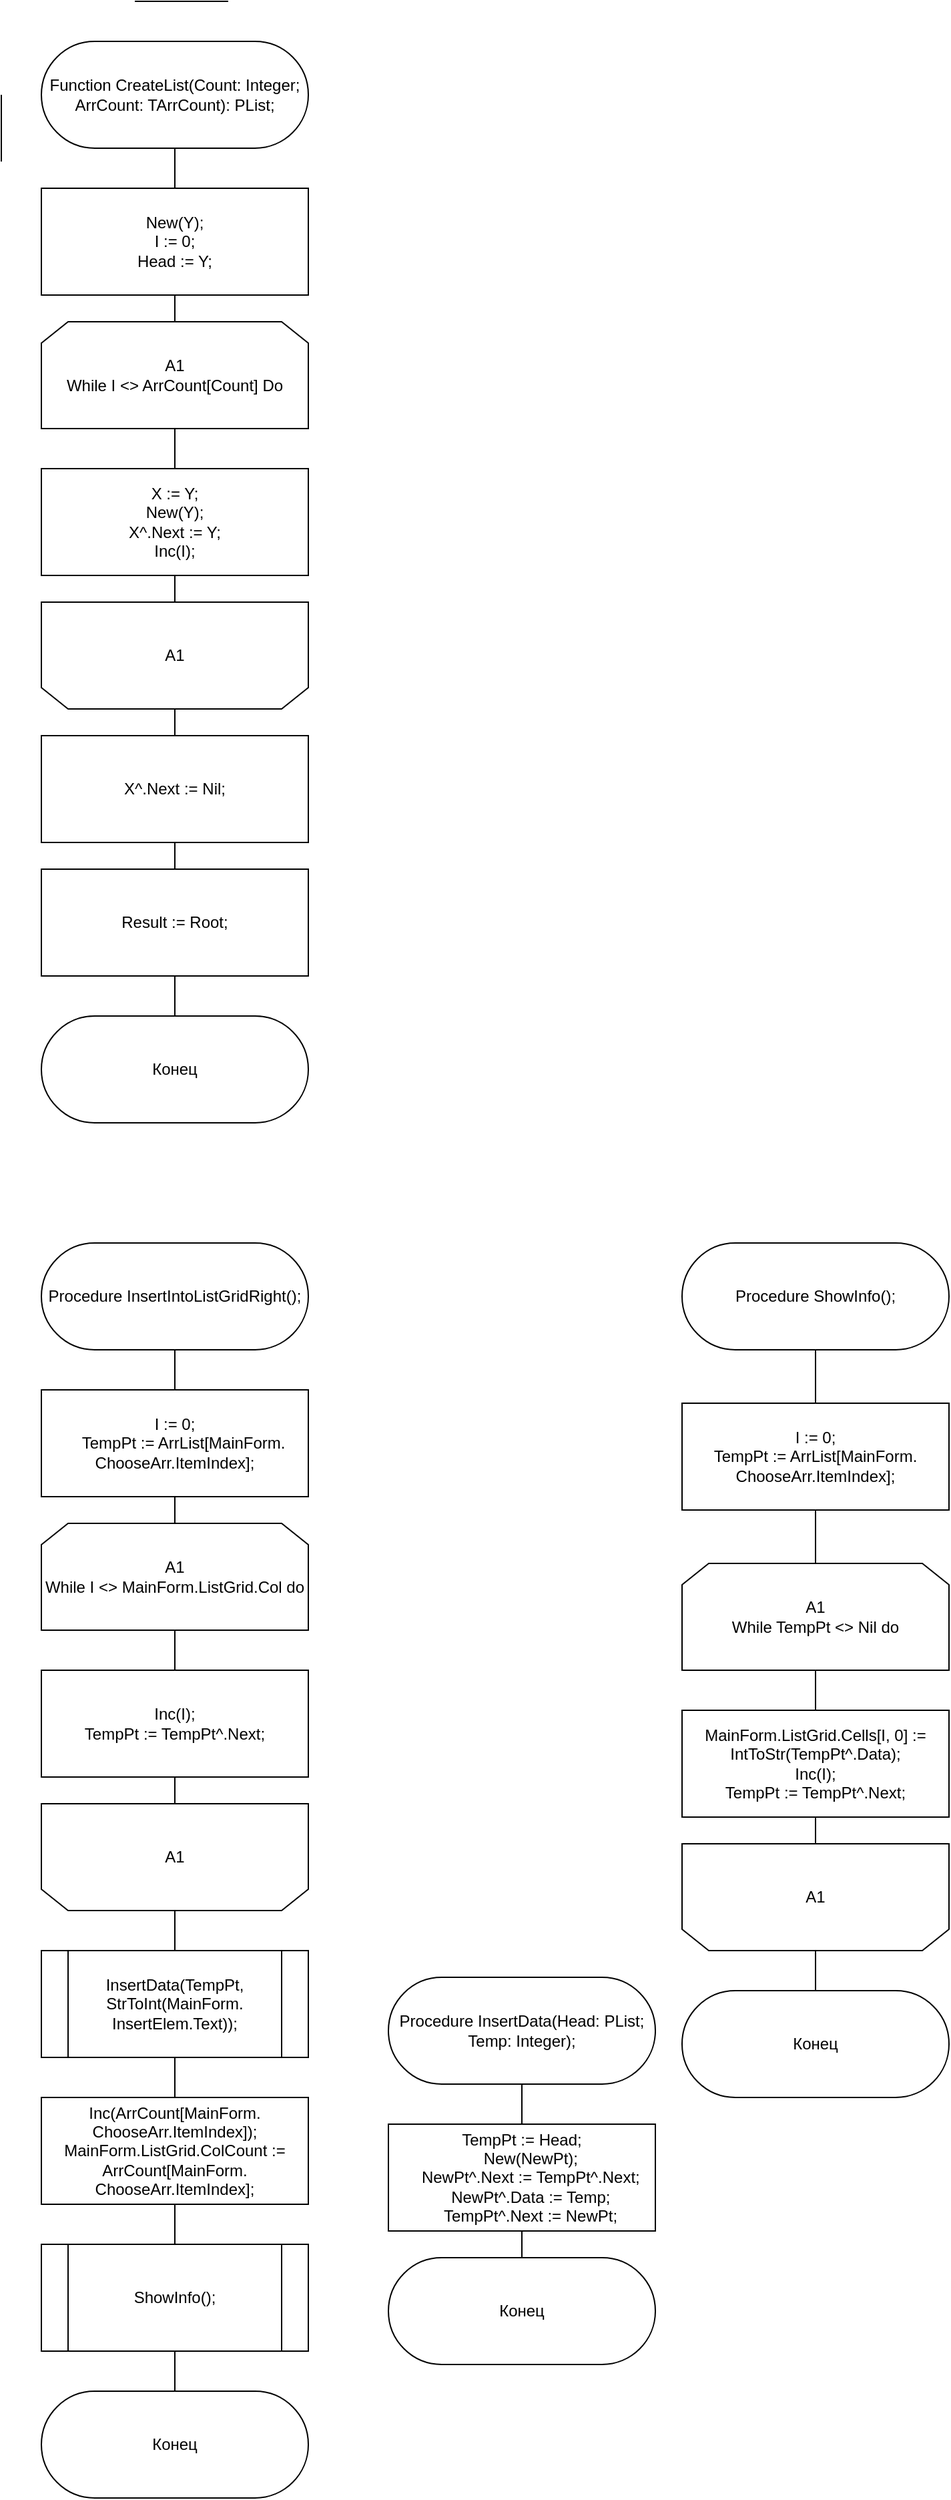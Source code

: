 <mxfile version="20.8.16" type="device"><diagram name="Страница 1" id="bP9VEKOnGHvii0ZTRi3W"><mxGraphModel dx="1418" dy="828" grid="1" gridSize="10" guides="1" tooltips="1" connect="1" arrows="1" fold="1" page="1" pageScale="1" pageWidth="100000" pageHeight="100000" math="0" shadow="0"><root><mxCell id="0"/><mxCell id="1" parent="0"/><mxCell id="1GdqnHFqzR61hfMX3fI_-85" value="" style="html=1;dashed=0;whitespace=wrap;shape=mxgraph.dfd.start;fontSize=12;" parent="1" vertex="1"><mxGeometry x="520" y="940" width="200" height="80" as="geometry"/></mxCell><mxCell id="1GdqnHFqzR61hfMX3fI_-83" value="" style="html=1;dashed=0;whitespace=wrap;shape=mxgraph.dfd.start;fontSize=12;" parent="1" vertex="1"><mxGeometry x="40" y="40" width="200" height="80" as="geometry"/></mxCell><mxCell id="1GdqnHFqzR61hfMX3fI_-79" value="" style="html=1;dashed=0;whitespace=wrap;shape=mxgraph.dfd.start;fontSize=12;" parent="1" vertex="1"><mxGeometry x="40" y="940" width="200" height="80" as="geometry"/></mxCell><mxCell id="1GdqnHFqzR61hfMX3fI_-3" value="" style="endArrow=none;html=1;rounded=0;fontSize=14;exitX=0.5;exitY=1;exitDx=0;exitDy=0;entryX=0.5;entryY=0;entryDx=0;entryDy=0;" parent="1" source="1GdqnHFqzR61hfMX3fI_-2" target="1GdqnHFqzR61hfMX3fI_-82" edge="1"><mxGeometry width="50" height="50" relative="1" as="geometry"><mxPoint x="200" y="180" as="sourcePoint"/><mxPoint x="140" y="600" as="targetPoint"/></mxGeometry></mxCell><mxCell id="1GdqnHFqzR61hfMX3fI_-2" value="Function CreateList(Count: Integer; ArrCount: TArrCount): PList;" style="text;html=1;strokeColor=none;fillColor=none;align=center;verticalAlign=middle;whiteSpace=wrap;rounded=0;" parent="1" vertex="1"><mxGeometry x="40" y="40" width="200" height="80" as="geometry"/></mxCell><mxCell id="1GdqnHFqzR61hfMX3fI_-37" value="" style="rounded=0;whiteSpace=wrap;html=1;" parent="1" vertex="1"><mxGeometry x="40" y="660" width="200" height="80" as="geometry"/></mxCell><mxCell id="1GdqnHFqzR61hfMX3fI_-38" value="Result := Root;" style="text;html=1;strokeColor=none;fillColor=none;align=center;verticalAlign=middle;whiteSpace=wrap;rounded=0;" parent="1" vertex="1"><mxGeometry x="40" y="660" width="200" height="80" as="geometry"/></mxCell><mxCell id="1GdqnHFqzR61hfMX3fI_-39" value="" style="endArrow=none;html=1;rounded=0;fontSize=14;exitX=0.5;exitY=1;exitDx=0;exitDy=0;entryX=0.5;entryY=0;entryDx=0;entryDy=0;" parent="1" source="1GdqnHFqzR61hfMX3fI_-41" target="1GdqnHFqzR61hfMX3fI_-78" edge="1"><mxGeometry width="50" height="50" relative="1" as="geometry"><mxPoint x="200" y="1080" as="sourcePoint"/><mxPoint x="140" y="1580" as="targetPoint"/></mxGeometry></mxCell><mxCell id="1GdqnHFqzR61hfMX3fI_-41" value="Procedure InsertIntoListGridRight();" style="text;html=1;strokeColor=none;fillColor=none;align=center;verticalAlign=middle;whiteSpace=wrap;rounded=0;" parent="1" vertex="1"><mxGeometry x="40" y="940" width="200" height="80" as="geometry"/></mxCell><mxCell id="1GdqnHFqzR61hfMX3fI_-57" value="" style="rounded=0;whiteSpace=wrap;html=1;" parent="1" vertex="1"><mxGeometry x="40" y="1050" width="200" height="80" as="geometry"/></mxCell><mxCell id="1GdqnHFqzR61hfMX3fI_-58" value="&lt;div style=&quot;&quot;&gt;&lt;div&gt;I := 0;&lt;/div&gt;&lt;div&gt;&amp;nbsp; &amp;nbsp; TempPt := ArrList[MainForm.&lt;br&gt;ChooseArr.ItemIndex];&lt;/div&gt;&lt;/div&gt;" style="text;html=1;strokeColor=none;fillColor=none;align=center;verticalAlign=middle;whiteSpace=wrap;rounded=0;" parent="1" vertex="1"><mxGeometry x="40" y="1050" width="200" height="80" as="geometry"/></mxCell><mxCell id="1GdqnHFqzR61hfMX3fI_-61" value="" style="endArrow=none;html=1;rounded=0;fontSize=14;exitX=0.5;exitY=1;exitDx=0;exitDy=0;entryX=0.5;entryY=0;entryDx=0;entryDy=0;" parent="1" source="1GdqnHFqzR61hfMX3fI_-63" target="1GdqnHFqzR61hfMX3fI_-120" edge="1"><mxGeometry width="50" height="50" relative="1" as="geometry"><mxPoint x="680" y="1080" as="sourcePoint"/><mxPoint x="620" y="1950" as="targetPoint"/></mxGeometry></mxCell><mxCell id="1GdqnHFqzR61hfMX3fI_-63" value="Procedure ShowInfo();" style="text;html=1;strokeColor=none;fillColor=none;align=center;verticalAlign=middle;whiteSpace=wrap;rounded=0;" parent="1" vertex="1"><mxGeometry x="520" y="940" width="200" height="80" as="geometry"/></mxCell><mxCell id="1GdqnHFqzR61hfMX3fI_-77" value="" style="html=1;dashed=0;whitespace=wrap;shape=mxgraph.dfd.start;fontSize=12;" parent="1" vertex="1"><mxGeometry x="40" y="1800" width="200" height="80" as="geometry"/></mxCell><mxCell id="1GdqnHFqzR61hfMX3fI_-78" value="Конец" style="text;html=1;strokeColor=none;fillColor=none;align=center;verticalAlign=middle;whiteSpace=wrap;rounded=0;" parent="1" vertex="1"><mxGeometry x="40" y="1800" width="200" height="80" as="geometry"/></mxCell><mxCell id="1GdqnHFqzR61hfMX3fI_-81" value="" style="html=1;dashed=0;whitespace=wrap;shape=mxgraph.dfd.start;fontSize=12;" parent="1" vertex="1"><mxGeometry x="40" y="770" width="200" height="80" as="geometry"/></mxCell><mxCell id="1GdqnHFqzR61hfMX3fI_-82" value="Конец" style="text;html=1;strokeColor=none;fillColor=none;align=center;verticalAlign=middle;whiteSpace=wrap;rounded=0;" parent="1" vertex="1"><mxGeometry x="40" y="770" width="200" height="80" as="geometry"/></mxCell><mxCell id="1GdqnHFqzR61hfMX3fI_-86" value="" style="rounded=0;whiteSpace=wrap;html=1;" parent="1" vertex="1"><mxGeometry x="520" y="1060" width="200" height="80" as="geometry"/></mxCell><mxCell id="1GdqnHFqzR61hfMX3fI_-87" value="&lt;div&gt;I := 0;&lt;/div&gt;&lt;div&gt;TempPt := ArrList[MainForm.&lt;br&gt;ChooseArr.ItemIndex];&lt;/div&gt;" style="text;html=1;strokeColor=none;fillColor=none;align=center;verticalAlign=middle;whiteSpace=wrap;rounded=0;" parent="1" vertex="1"><mxGeometry x="520" y="1060" width="200" height="80" as="geometry"/></mxCell><mxCell id="1GdqnHFqzR61hfMX3fI_-88" value="" style="shape=loopLimit;whiteSpace=wrap;html=1;fontSize=12;" parent="1" vertex="1"><mxGeometry x="520" y="1180" width="200" height="80" as="geometry"/></mxCell><mxCell id="1GdqnHFqzR61hfMX3fI_-89" value="А1&lt;br&gt;While TempPt &amp;lt;&amp;gt; Nil do" style="text;html=1;strokeColor=none;fillColor=none;align=center;verticalAlign=middle;whiteSpace=wrap;rounded=0;fontSize=12;" parent="1" vertex="1"><mxGeometry x="520" y="1180" width="200" height="80" as="geometry"/></mxCell><mxCell id="1GdqnHFqzR61hfMX3fI_-92" value="" style="rounded=0;whiteSpace=wrap;html=1;" parent="1" vertex="1"><mxGeometry x="520" y="1290" width="200" height="80" as="geometry"/></mxCell><mxCell id="1GdqnHFqzR61hfMX3fI_-93" value="&lt;div&gt;MainForm.ListGrid.Cells[I, 0] := IntToStr(TempPt^.Data);&lt;br&gt;&lt;span style=&quot;background-color: initial;&quot;&gt;Inc(I);&lt;br&gt;&lt;/span&gt;&lt;span style=&quot;background-color: initial;&quot;&gt;TempPt := TempPt^.Next;&lt;/span&gt;&lt;/div&gt;" style="text;html=1;strokeColor=none;fillColor=none;align=center;verticalAlign=middle;whiteSpace=wrap;rounded=0;" parent="1" vertex="1"><mxGeometry x="520" y="1290" width="200" height="80" as="geometry"/></mxCell><mxCell id="1GdqnHFqzR61hfMX3fI_-101" value="" style="shape=loopLimit;whiteSpace=wrap;html=1;fontSize=12;rotation=-180;" parent="1" vertex="1"><mxGeometry x="520" y="1390" width="200" height="80" as="geometry"/></mxCell><mxCell id="1GdqnHFqzR61hfMX3fI_-102" value="A1" style="text;html=1;strokeColor=none;fillColor=none;align=center;verticalAlign=middle;whiteSpace=wrap;rounded=0;fontSize=12;" parent="1" vertex="1"><mxGeometry x="520" y="1390" width="200" height="80" as="geometry"/></mxCell><mxCell id="1GdqnHFqzR61hfMX3fI_-119" value="" style="html=1;dashed=0;whitespace=wrap;shape=mxgraph.dfd.start;fontSize=12;" parent="1" vertex="1"><mxGeometry x="520" y="1500" width="200" height="80" as="geometry"/></mxCell><mxCell id="1GdqnHFqzR61hfMX3fI_-120" value="Конец" style="text;html=1;strokeColor=none;fillColor=none;align=center;verticalAlign=middle;whiteSpace=wrap;rounded=0;" parent="1" vertex="1"><mxGeometry x="520" y="1500" width="200" height="80" as="geometry"/></mxCell><mxCell id="uiKLGwaP_tvB4e3djmdq-1" value="" style="shape=loopLimit;whiteSpace=wrap;html=1;fontSize=12;" parent="1" vertex="1"><mxGeometry x="40" y="1150" width="200" height="80" as="geometry"/></mxCell><mxCell id="uiKLGwaP_tvB4e3djmdq-2" value="А1&lt;br&gt;While I &amp;lt;&amp;gt; MainForm.ListGrid.Col do" style="text;html=1;strokeColor=none;fillColor=none;align=center;verticalAlign=middle;whiteSpace=wrap;rounded=0;fontSize=12;" parent="1" vertex="1"><mxGeometry x="40" y="1150" width="200" height="80" as="geometry"/></mxCell><mxCell id="uiKLGwaP_tvB4e3djmdq-3" value="" style="rounded=0;whiteSpace=wrap;html=1;" parent="1" vertex="1"><mxGeometry x="40" y="1260" width="200" height="80" as="geometry"/></mxCell><mxCell id="uiKLGwaP_tvB4e3djmdq-4" value="&lt;div&gt;Inc(I);&lt;/div&gt;&lt;div&gt;TempPt := TempPt^.Next;&lt;/div&gt;" style="text;html=1;strokeColor=none;fillColor=none;align=center;verticalAlign=middle;whiteSpace=wrap;rounded=0;" parent="1" vertex="1"><mxGeometry x="40" y="1260" width="200" height="80" as="geometry"/></mxCell><mxCell id="uiKLGwaP_tvB4e3djmdq-5" value="" style="shape=loopLimit;whiteSpace=wrap;html=1;fontSize=12;rotation=-180;" parent="1" vertex="1"><mxGeometry x="40" y="1360" width="200" height="80" as="geometry"/></mxCell><mxCell id="uiKLGwaP_tvB4e3djmdq-6" value="A1" style="text;html=1;strokeColor=none;fillColor=none;align=center;verticalAlign=middle;whiteSpace=wrap;rounded=0;fontSize=12;" parent="1" vertex="1"><mxGeometry x="40" y="1360" width="200" height="80" as="geometry"/></mxCell><mxCell id="uiKLGwaP_tvB4e3djmdq-7" value="InsertData(TempPt, StrToInt(MainForm.&lt;br&gt;InsertElem.Text));" style="shape=process;whiteSpace=wrap;html=1;backgroundOutline=1;" parent="1" vertex="1"><mxGeometry x="40" y="1470" width="200" height="80" as="geometry"/></mxCell><mxCell id="uiKLGwaP_tvB4e3djmdq-8" value="&lt;div&gt;Inc(ArrCount[MainForm.&lt;br&gt;ChooseArr.ItemIndex]);&lt;br&gt;&lt;span style=&quot;background-color: initial;&quot;&gt;MainForm.ListGrid.ColCount := ArrCount[MainForm.&lt;br&gt;ChooseArr.ItemIndex];&lt;/span&gt;&lt;/div&gt;" style="rounded=0;whiteSpace=wrap;html=1;" parent="1" vertex="1"><mxGeometry x="40" y="1580" width="200" height="80" as="geometry"/></mxCell><mxCell id="uiKLGwaP_tvB4e3djmdq-9" value="ShowInfo();" style="shape=process;whiteSpace=wrap;html=1;backgroundOutline=1;" parent="1" vertex="1"><mxGeometry x="40" y="1690" width="200" height="80" as="geometry"/></mxCell><mxCell id="uiKLGwaP_tvB4e3djmdq-10" value="" style="html=1;dashed=0;whitespace=wrap;shape=mxgraph.dfd.start;fontSize=12;" parent="1" vertex="1"><mxGeometry x="300" y="1490" width="200" height="80" as="geometry"/></mxCell><mxCell id="uiKLGwaP_tvB4e3djmdq-11" value="" style="endArrow=none;html=1;rounded=0;fontSize=14;exitX=0.5;exitY=1;exitDx=0;exitDy=0;entryX=0.5;entryY=0;entryDx=0;entryDy=0;" parent="1" source="uiKLGwaP_tvB4e3djmdq-12" target="uiKLGwaP_tvB4e3djmdq-16" edge="1"><mxGeometry width="50" height="50" relative="1" as="geometry"><mxPoint x="460" y="1630" as="sourcePoint"/><mxPoint x="400" y="2130" as="targetPoint"/></mxGeometry></mxCell><mxCell id="uiKLGwaP_tvB4e3djmdq-12" value="Procedure InsertData(Head: PList; Temp: Integer);" style="text;html=1;strokeColor=none;fillColor=none;align=center;verticalAlign=middle;whiteSpace=wrap;rounded=0;" parent="1" vertex="1"><mxGeometry x="300" y="1490" width="200" height="80" as="geometry"/></mxCell><mxCell id="uiKLGwaP_tvB4e3djmdq-13" value="" style="rounded=0;whiteSpace=wrap;html=1;" parent="1" vertex="1"><mxGeometry x="300" y="1600" width="200" height="80" as="geometry"/></mxCell><mxCell id="uiKLGwaP_tvB4e3djmdq-14" value="&lt;div style=&quot;&quot;&gt;&lt;div&gt;TempPt := Head;&lt;/div&gt;&lt;div&gt;&amp;nbsp; &amp;nbsp; New(NewPt);&lt;/div&gt;&lt;div&gt;&amp;nbsp; &amp;nbsp; NewPt^.Next := TempPt^.Next;&lt;/div&gt;&lt;div&gt;&amp;nbsp; &amp;nbsp; NewPt^.Data := Temp;&lt;/div&gt;&lt;div&gt;&amp;nbsp; &amp;nbsp; TempPt^.Next := NewPt;&lt;/div&gt;&lt;/div&gt;" style="text;html=1;strokeColor=none;fillColor=none;align=center;verticalAlign=middle;whiteSpace=wrap;rounded=0;" parent="1" vertex="1"><mxGeometry x="300" y="1600" width="200" height="80" as="geometry"/></mxCell><mxCell id="uiKLGwaP_tvB4e3djmdq-15" value="" style="html=1;dashed=0;whitespace=wrap;shape=mxgraph.dfd.start;fontSize=12;" parent="1" vertex="1"><mxGeometry x="300" y="1700" width="200" height="80" as="geometry"/></mxCell><mxCell id="uiKLGwaP_tvB4e3djmdq-16" value="Конец" style="text;html=1;strokeColor=none;fillColor=none;align=center;verticalAlign=middle;whiteSpace=wrap;rounded=0;" parent="1" vertex="1"><mxGeometry x="300" y="1700" width="200" height="80" as="geometry"/></mxCell><mxCell id="uiKLGwaP_tvB4e3djmdq-28" value="" style="rounded=0;whiteSpace=wrap;html=1;" parent="1" vertex="1"><mxGeometry x="40" y="150" width="200" height="80" as="geometry"/></mxCell><mxCell id="uiKLGwaP_tvB4e3djmdq-29" value="&lt;div&gt;New(Y);&lt;br&gt;&lt;span style=&quot;background-color: initial;&quot;&gt;I := 0;&lt;br&gt;&lt;/span&gt;&lt;span style=&quot;background-color: initial;&quot;&gt;Head := Y;&lt;/span&gt;&lt;/div&gt;" style="text;html=1;strokeColor=none;fillColor=none;align=center;verticalAlign=middle;whiteSpace=wrap;rounded=0;" parent="1" vertex="1"><mxGeometry x="40" y="150" width="200" height="80" as="geometry"/></mxCell><mxCell id="uiKLGwaP_tvB4e3djmdq-30" value="" style="shape=loopLimit;whiteSpace=wrap;html=1;fontSize=12;" parent="1" vertex="1"><mxGeometry x="40" y="250" width="200" height="80" as="geometry"/></mxCell><mxCell id="uiKLGwaP_tvB4e3djmdq-31" value="А1&lt;br&gt;While I &amp;lt;&amp;gt; ArrCount[Count] Do" style="text;html=1;strokeColor=none;fillColor=none;align=center;verticalAlign=middle;whiteSpace=wrap;rounded=0;fontSize=12;" parent="1" vertex="1"><mxGeometry x="40" y="250" width="200" height="80" as="geometry"/></mxCell><mxCell id="uiKLGwaP_tvB4e3djmdq-32" value="" style="rounded=0;whiteSpace=wrap;html=1;" parent="1" vertex="1"><mxGeometry x="40" y="360" width="200" height="80" as="geometry"/></mxCell><mxCell id="uiKLGwaP_tvB4e3djmdq-33" value="&lt;div&gt;X := Y;&lt;br&gt;&lt;span style=&quot;background-color: initial;&quot;&gt;New(Y);&lt;br&gt;&lt;/span&gt;&lt;span style=&quot;background-color: initial;&quot;&gt;X^.Next := Y;&lt;br&gt;&lt;/span&gt;&lt;span style=&quot;background-color: initial;&quot;&gt;Inc(I);&lt;/span&gt;&lt;/div&gt;" style="text;html=1;strokeColor=none;fillColor=none;align=center;verticalAlign=middle;whiteSpace=wrap;rounded=0;" parent="1" vertex="1"><mxGeometry x="40" y="360" width="200" height="80" as="geometry"/></mxCell><mxCell id="uiKLGwaP_tvB4e3djmdq-34" value="" style="shape=loopLimit;whiteSpace=wrap;html=1;fontSize=12;rotation=-180;" parent="1" vertex="1"><mxGeometry x="40" y="460" width="200" height="80" as="geometry"/></mxCell><mxCell id="uiKLGwaP_tvB4e3djmdq-35" value="A1" style="text;html=1;strokeColor=none;fillColor=none;align=center;verticalAlign=middle;whiteSpace=wrap;rounded=0;fontSize=12;" parent="1" vertex="1"><mxGeometry x="40" y="460" width="200" height="80" as="geometry"/></mxCell><mxCell id="uiKLGwaP_tvB4e3djmdq-37" value="" style="rounded=0;whiteSpace=wrap;html=1;" parent="1" vertex="1"><mxGeometry x="40" y="560" width="200" height="80" as="geometry"/></mxCell><mxCell id="uiKLGwaP_tvB4e3djmdq-38" value="X^.Next := Nil;" style="text;html=1;strokeColor=none;fillColor=none;align=center;verticalAlign=middle;whiteSpace=wrap;rounded=0;" parent="1" vertex="1"><mxGeometry x="40" y="560" width="200" height="80" as="geometry"/></mxCell><mxCell id="yDdD0K5MWYb3ztfOvIZy-1" value="" style="endArrow=none;html=1;rounded=0;" edge="1" parent="1"><mxGeometry width="50" height="50" relative="1" as="geometry"><mxPoint x="110" y="10" as="sourcePoint"/><mxPoint x="180" y="10" as="targetPoint"/></mxGeometry></mxCell><mxCell id="yDdD0K5MWYb3ztfOvIZy-2" value="" style="endArrow=none;html=1;rounded=0;" edge="1" parent="1"><mxGeometry width="50" height="50" relative="1" as="geometry"><mxPoint x="10" y="80" as="sourcePoint"/><mxPoint x="10" y="130" as="targetPoint"/></mxGeometry></mxCell></root></mxGraphModel></diagram></mxfile>